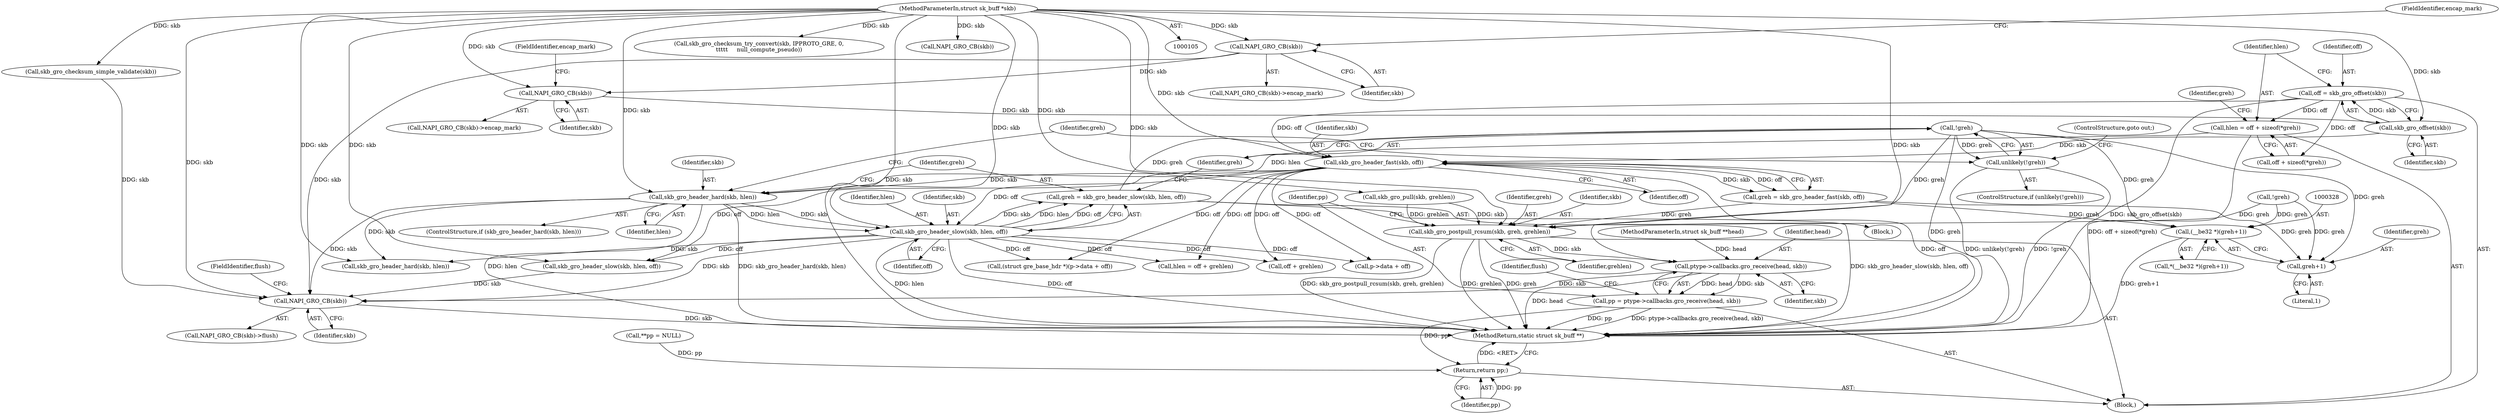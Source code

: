digraph "0_linux_fac8e0f579695a3ecbc4d3cac369139d7f819971_0@pointer" {
"1000165" [label="(Call,!greh)"];
"1000157" [label="(Call,greh = skb_gro_header_slow(skb, hlen, off))"];
"1000159" [label="(Call,skb_gro_header_slow(skb, hlen, off))"];
"1000153" [label="(Call,skb_gro_header_hard(skb, hlen))"];
"1000149" [label="(Call,skb_gro_header_fast(skb, off))"];
"1000138" [label="(Call,skb_gro_offset(skb))"];
"1000132" [label="(Call,NAPI_GRO_CB(skb))"];
"1000126" [label="(Call,NAPI_GRO_CB(skb))"];
"1000107" [label="(MethodParameterIn,struct sk_buff *skb)"];
"1000136" [label="(Call,off = skb_gro_offset(skb))"];
"1000140" [label="(Call,hlen = off + sizeof(*greh))"];
"1000164" [label="(Call,unlikely(!greh))"];
"1000327" [label="(Call,(__be32 *)(greh+1))"];
"1000329" [label="(Call,greh+1)"];
"1000343" [label="(Call,skb_gro_postpull_rcsum(skb, greh, grehlen))"];
"1000349" [label="(Call,ptype->callbacks.gro_receive(head, skb))"];
"1000347" [label="(Call,pp = ptype->callbacks.gro_receive(head, skb))"];
"1000364" [label="(Return,return pp;)"];
"1000360" [label="(Call,NAPI_GRO_CB(skb))"];
"1000227" [label="(Call,skb_gro_header_slow(skb, hlen, off))"];
"1000161" [label="(Identifier,hlen)"];
"1000164" [label="(Call,unlikely(!greh))"];
"1000125" [label="(Call,NAPI_GRO_CB(skb)->encap_mark)"];
"1000359" [label="(Call,NAPI_GRO_CB(skb)->flush)"];
"1000138" [label="(Call,skb_gro_offset(skb))"];
"1000165" [label="(Call,!greh)"];
"1000159" [label="(Call,skb_gro_header_slow(skb, hlen, off))"];
"1000160" [label="(Identifier,skb)"];
"1000149" [label="(Call,skb_gro_header_fast(skb, off))"];
"1000217" [label="(Call,off + grehlen)"];
"1000348" [label="(Identifier,pp)"];
"1000343" [label="(Call,skb_gro_postpull_rcsum(skb, greh, grehlen))"];
"1000153" [label="(Call,skb_gro_header_hard(skb, hlen))"];
"1000155" [label="(Identifier,hlen)"];
"1000253" [label="(Call,skb_gro_checksum_try_convert(skb, IPPROTO_GRE, 0,\n\t\t\t\t\t     null_compute_pseudo))"];
"1000366" [label="(MethodReturn,static struct sk_buff **)"];
"1000137" [label="(Identifier,off)"];
"1000141" [label="(Identifier,hlen)"];
"1000163" [label="(ControlStructure,if (unlikely(!greh)))"];
"1000364" [label="(Return,return pp;)"];
"1000245" [label="(Call,NAPI_GRO_CB(skb))"];
"1000156" [label="(Block,)"];
"1000157" [label="(Call,greh = skb_gro_header_slow(skb, hlen, off))"];
"1000361" [label="(Identifier,skb)"];
"1000351" [label="(Identifier,skb)"];
"1000127" [label="(Identifier,skb)"];
"1000150" [label="(Identifier,skb)"];
"1000136" [label="(Call,off = skb_gro_offset(skb))"];
"1000353" [label="(Identifier,flush)"];
"1000365" [label="(Identifier,pp)"];
"1000166" [label="(Identifier,greh)"];
"1000250" [label="(Call,skb_gro_checksum_simple_validate(skb))"];
"1000158" [label="(Identifier,greh)"];
"1000347" [label="(Call,pp = ptype->callbacks.gro_receive(head, skb))"];
"1000362" [label="(FieldIdentifier,flush)"];
"1000152" [label="(ControlStructure,if (skb_gro_header_hard(skb, hlen)))"];
"1000346" [label="(Identifier,grehlen)"];
"1000280" [label="(Call,(struct gre_base_hdr *)(p->data + off))"];
"1000154" [label="(Identifier,skb)"];
"1000106" [label="(MethodParameterIn,struct sk_buff **head)"];
"1000350" [label="(Identifier,head)"];
"1000221" [label="(Call,skb_gro_header_hard(skb, hlen))"];
"1000151" [label="(Identifier,off)"];
"1000330" [label="(Identifier,greh)"];
"1000167" [label="(ControlStructure,goto out;)"];
"1000345" [label="(Identifier,greh)"];
"1000110" [label="(Call,**pp = NULL)"];
"1000126" [label="(Call,NAPI_GRO_CB(skb))"];
"1000340" [label="(Call,skb_gro_pull(skb, grehlen))"];
"1000344" [label="(Identifier,skb)"];
"1000162" [label="(Identifier,off)"];
"1000148" [label="(Identifier,greh)"];
"1000147" [label="(Call,greh = skb_gro_header_fast(skb, off))"];
"1000142" [label="(Call,off + sizeof(*greh))"];
"1000108" [label="(Block,)"];
"1000140" [label="(Call,hlen = off + sizeof(*greh))"];
"1000233" [label="(Call,!greh)"];
"1000134" [label="(FieldIdentifier,encap_mark)"];
"1000132" [label="(Call,NAPI_GRO_CB(skb))"];
"1000360" [label="(Call,NAPI_GRO_CB(skb))"];
"1000282" [label="(Call,p->data + off)"];
"1000329" [label="(Call,greh+1)"];
"1000331" [label="(Literal,1)"];
"1000349" [label="(Call,ptype->callbacks.gro_receive(head, skb))"];
"1000139" [label="(Identifier,skb)"];
"1000215" [label="(Call,hlen = off + grehlen)"];
"1000133" [label="(Identifier,skb)"];
"1000128" [label="(FieldIdentifier,encap_mark)"];
"1000327" [label="(Call,(__be32 *)(greh+1))"];
"1000172" [label="(Identifier,greh)"];
"1000107" [label="(MethodParameterIn,struct sk_buff *skb)"];
"1000131" [label="(Call,NAPI_GRO_CB(skb)->encap_mark)"];
"1000326" [label="(Call,*(__be32 *)(greh+1))"];
"1000165" -> "1000164"  [label="AST: "];
"1000165" -> "1000166"  [label="CFG: "];
"1000166" -> "1000165"  [label="AST: "];
"1000164" -> "1000165"  [label="CFG: "];
"1000165" -> "1000366"  [label="DDG: greh"];
"1000165" -> "1000164"  [label="DDG: greh"];
"1000157" -> "1000165"  [label="DDG: greh"];
"1000165" -> "1000327"  [label="DDG: greh"];
"1000165" -> "1000329"  [label="DDG: greh"];
"1000165" -> "1000343"  [label="DDG: greh"];
"1000157" -> "1000156"  [label="AST: "];
"1000157" -> "1000159"  [label="CFG: "];
"1000158" -> "1000157"  [label="AST: "];
"1000159" -> "1000157"  [label="AST: "];
"1000166" -> "1000157"  [label="CFG: "];
"1000157" -> "1000366"  [label="DDG: skb_gro_header_slow(skb, hlen, off)"];
"1000159" -> "1000157"  [label="DDG: skb"];
"1000159" -> "1000157"  [label="DDG: hlen"];
"1000159" -> "1000157"  [label="DDG: off"];
"1000159" -> "1000162"  [label="CFG: "];
"1000160" -> "1000159"  [label="AST: "];
"1000161" -> "1000159"  [label="AST: "];
"1000162" -> "1000159"  [label="AST: "];
"1000159" -> "1000366"  [label="DDG: off"];
"1000159" -> "1000366"  [label="DDG: hlen"];
"1000153" -> "1000159"  [label="DDG: skb"];
"1000153" -> "1000159"  [label="DDG: hlen"];
"1000107" -> "1000159"  [label="DDG: skb"];
"1000149" -> "1000159"  [label="DDG: off"];
"1000159" -> "1000215"  [label="DDG: off"];
"1000159" -> "1000217"  [label="DDG: off"];
"1000159" -> "1000221"  [label="DDG: skb"];
"1000159" -> "1000227"  [label="DDG: off"];
"1000159" -> "1000280"  [label="DDG: off"];
"1000159" -> "1000282"  [label="DDG: off"];
"1000159" -> "1000360"  [label="DDG: skb"];
"1000153" -> "1000152"  [label="AST: "];
"1000153" -> "1000155"  [label="CFG: "];
"1000154" -> "1000153"  [label="AST: "];
"1000155" -> "1000153"  [label="AST: "];
"1000158" -> "1000153"  [label="CFG: "];
"1000172" -> "1000153"  [label="CFG: "];
"1000153" -> "1000366"  [label="DDG: hlen"];
"1000153" -> "1000366"  [label="DDG: skb_gro_header_hard(skb, hlen)"];
"1000149" -> "1000153"  [label="DDG: skb"];
"1000107" -> "1000153"  [label="DDG: skb"];
"1000140" -> "1000153"  [label="DDG: hlen"];
"1000153" -> "1000221"  [label="DDG: skb"];
"1000153" -> "1000360"  [label="DDG: skb"];
"1000149" -> "1000147"  [label="AST: "];
"1000149" -> "1000151"  [label="CFG: "];
"1000150" -> "1000149"  [label="AST: "];
"1000151" -> "1000149"  [label="AST: "];
"1000147" -> "1000149"  [label="CFG: "];
"1000149" -> "1000366"  [label="DDG: off"];
"1000149" -> "1000147"  [label="DDG: skb"];
"1000149" -> "1000147"  [label="DDG: off"];
"1000138" -> "1000149"  [label="DDG: skb"];
"1000107" -> "1000149"  [label="DDG: skb"];
"1000136" -> "1000149"  [label="DDG: off"];
"1000149" -> "1000215"  [label="DDG: off"];
"1000149" -> "1000217"  [label="DDG: off"];
"1000149" -> "1000227"  [label="DDG: off"];
"1000149" -> "1000280"  [label="DDG: off"];
"1000149" -> "1000282"  [label="DDG: off"];
"1000138" -> "1000136"  [label="AST: "];
"1000138" -> "1000139"  [label="CFG: "];
"1000139" -> "1000138"  [label="AST: "];
"1000136" -> "1000138"  [label="CFG: "];
"1000138" -> "1000136"  [label="DDG: skb"];
"1000132" -> "1000138"  [label="DDG: skb"];
"1000107" -> "1000138"  [label="DDG: skb"];
"1000132" -> "1000131"  [label="AST: "];
"1000132" -> "1000133"  [label="CFG: "];
"1000133" -> "1000132"  [label="AST: "];
"1000134" -> "1000132"  [label="CFG: "];
"1000126" -> "1000132"  [label="DDG: skb"];
"1000107" -> "1000132"  [label="DDG: skb"];
"1000126" -> "1000125"  [label="AST: "];
"1000126" -> "1000127"  [label="CFG: "];
"1000127" -> "1000126"  [label="AST: "];
"1000128" -> "1000126"  [label="CFG: "];
"1000107" -> "1000126"  [label="DDG: skb"];
"1000126" -> "1000360"  [label="DDG: skb"];
"1000107" -> "1000105"  [label="AST: "];
"1000107" -> "1000366"  [label="DDG: skb"];
"1000107" -> "1000221"  [label="DDG: skb"];
"1000107" -> "1000227"  [label="DDG: skb"];
"1000107" -> "1000245"  [label="DDG: skb"];
"1000107" -> "1000250"  [label="DDG: skb"];
"1000107" -> "1000253"  [label="DDG: skb"];
"1000107" -> "1000340"  [label="DDG: skb"];
"1000107" -> "1000343"  [label="DDG: skb"];
"1000107" -> "1000349"  [label="DDG: skb"];
"1000107" -> "1000360"  [label="DDG: skb"];
"1000136" -> "1000108"  [label="AST: "];
"1000137" -> "1000136"  [label="AST: "];
"1000141" -> "1000136"  [label="CFG: "];
"1000136" -> "1000366"  [label="DDG: skb_gro_offset(skb)"];
"1000136" -> "1000140"  [label="DDG: off"];
"1000136" -> "1000142"  [label="DDG: off"];
"1000140" -> "1000108"  [label="AST: "];
"1000140" -> "1000142"  [label="CFG: "];
"1000141" -> "1000140"  [label="AST: "];
"1000142" -> "1000140"  [label="AST: "];
"1000148" -> "1000140"  [label="CFG: "];
"1000140" -> "1000366"  [label="DDG: off + sizeof(*greh)"];
"1000164" -> "1000163"  [label="AST: "];
"1000167" -> "1000164"  [label="CFG: "];
"1000172" -> "1000164"  [label="CFG: "];
"1000164" -> "1000366"  [label="DDG: unlikely(!greh)"];
"1000164" -> "1000366"  [label="DDG: !greh"];
"1000327" -> "1000326"  [label="AST: "];
"1000327" -> "1000329"  [label="CFG: "];
"1000328" -> "1000327"  [label="AST: "];
"1000329" -> "1000327"  [label="AST: "];
"1000326" -> "1000327"  [label="CFG: "];
"1000327" -> "1000366"  [label="DDG: greh+1"];
"1000147" -> "1000327"  [label="DDG: greh"];
"1000233" -> "1000327"  [label="DDG: greh"];
"1000329" -> "1000331"  [label="CFG: "];
"1000330" -> "1000329"  [label="AST: "];
"1000331" -> "1000329"  [label="AST: "];
"1000147" -> "1000329"  [label="DDG: greh"];
"1000233" -> "1000329"  [label="DDG: greh"];
"1000343" -> "1000108"  [label="AST: "];
"1000343" -> "1000346"  [label="CFG: "];
"1000344" -> "1000343"  [label="AST: "];
"1000345" -> "1000343"  [label="AST: "];
"1000346" -> "1000343"  [label="AST: "];
"1000348" -> "1000343"  [label="CFG: "];
"1000343" -> "1000366"  [label="DDG: skb_gro_postpull_rcsum(skb, greh, grehlen)"];
"1000343" -> "1000366"  [label="DDG: grehlen"];
"1000343" -> "1000366"  [label="DDG: greh"];
"1000340" -> "1000343"  [label="DDG: skb"];
"1000340" -> "1000343"  [label="DDG: grehlen"];
"1000147" -> "1000343"  [label="DDG: greh"];
"1000233" -> "1000343"  [label="DDG: greh"];
"1000343" -> "1000349"  [label="DDG: skb"];
"1000349" -> "1000347"  [label="AST: "];
"1000349" -> "1000351"  [label="CFG: "];
"1000350" -> "1000349"  [label="AST: "];
"1000351" -> "1000349"  [label="AST: "];
"1000347" -> "1000349"  [label="CFG: "];
"1000349" -> "1000366"  [label="DDG: head"];
"1000349" -> "1000347"  [label="DDG: head"];
"1000349" -> "1000347"  [label="DDG: skb"];
"1000106" -> "1000349"  [label="DDG: head"];
"1000349" -> "1000360"  [label="DDG: skb"];
"1000347" -> "1000108"  [label="AST: "];
"1000348" -> "1000347"  [label="AST: "];
"1000353" -> "1000347"  [label="CFG: "];
"1000347" -> "1000366"  [label="DDG: ptype->callbacks.gro_receive(head, skb)"];
"1000347" -> "1000366"  [label="DDG: pp"];
"1000347" -> "1000364"  [label="DDG: pp"];
"1000364" -> "1000108"  [label="AST: "];
"1000364" -> "1000365"  [label="CFG: "];
"1000365" -> "1000364"  [label="AST: "];
"1000366" -> "1000364"  [label="CFG: "];
"1000364" -> "1000366"  [label="DDG: <RET>"];
"1000365" -> "1000364"  [label="DDG: pp"];
"1000110" -> "1000364"  [label="DDG: pp"];
"1000360" -> "1000359"  [label="AST: "];
"1000360" -> "1000361"  [label="CFG: "];
"1000361" -> "1000360"  [label="AST: "];
"1000362" -> "1000360"  [label="CFG: "];
"1000360" -> "1000366"  [label="DDG: skb"];
"1000250" -> "1000360"  [label="DDG: skb"];
"1000227" -> "1000360"  [label="DDG: skb"];
}
